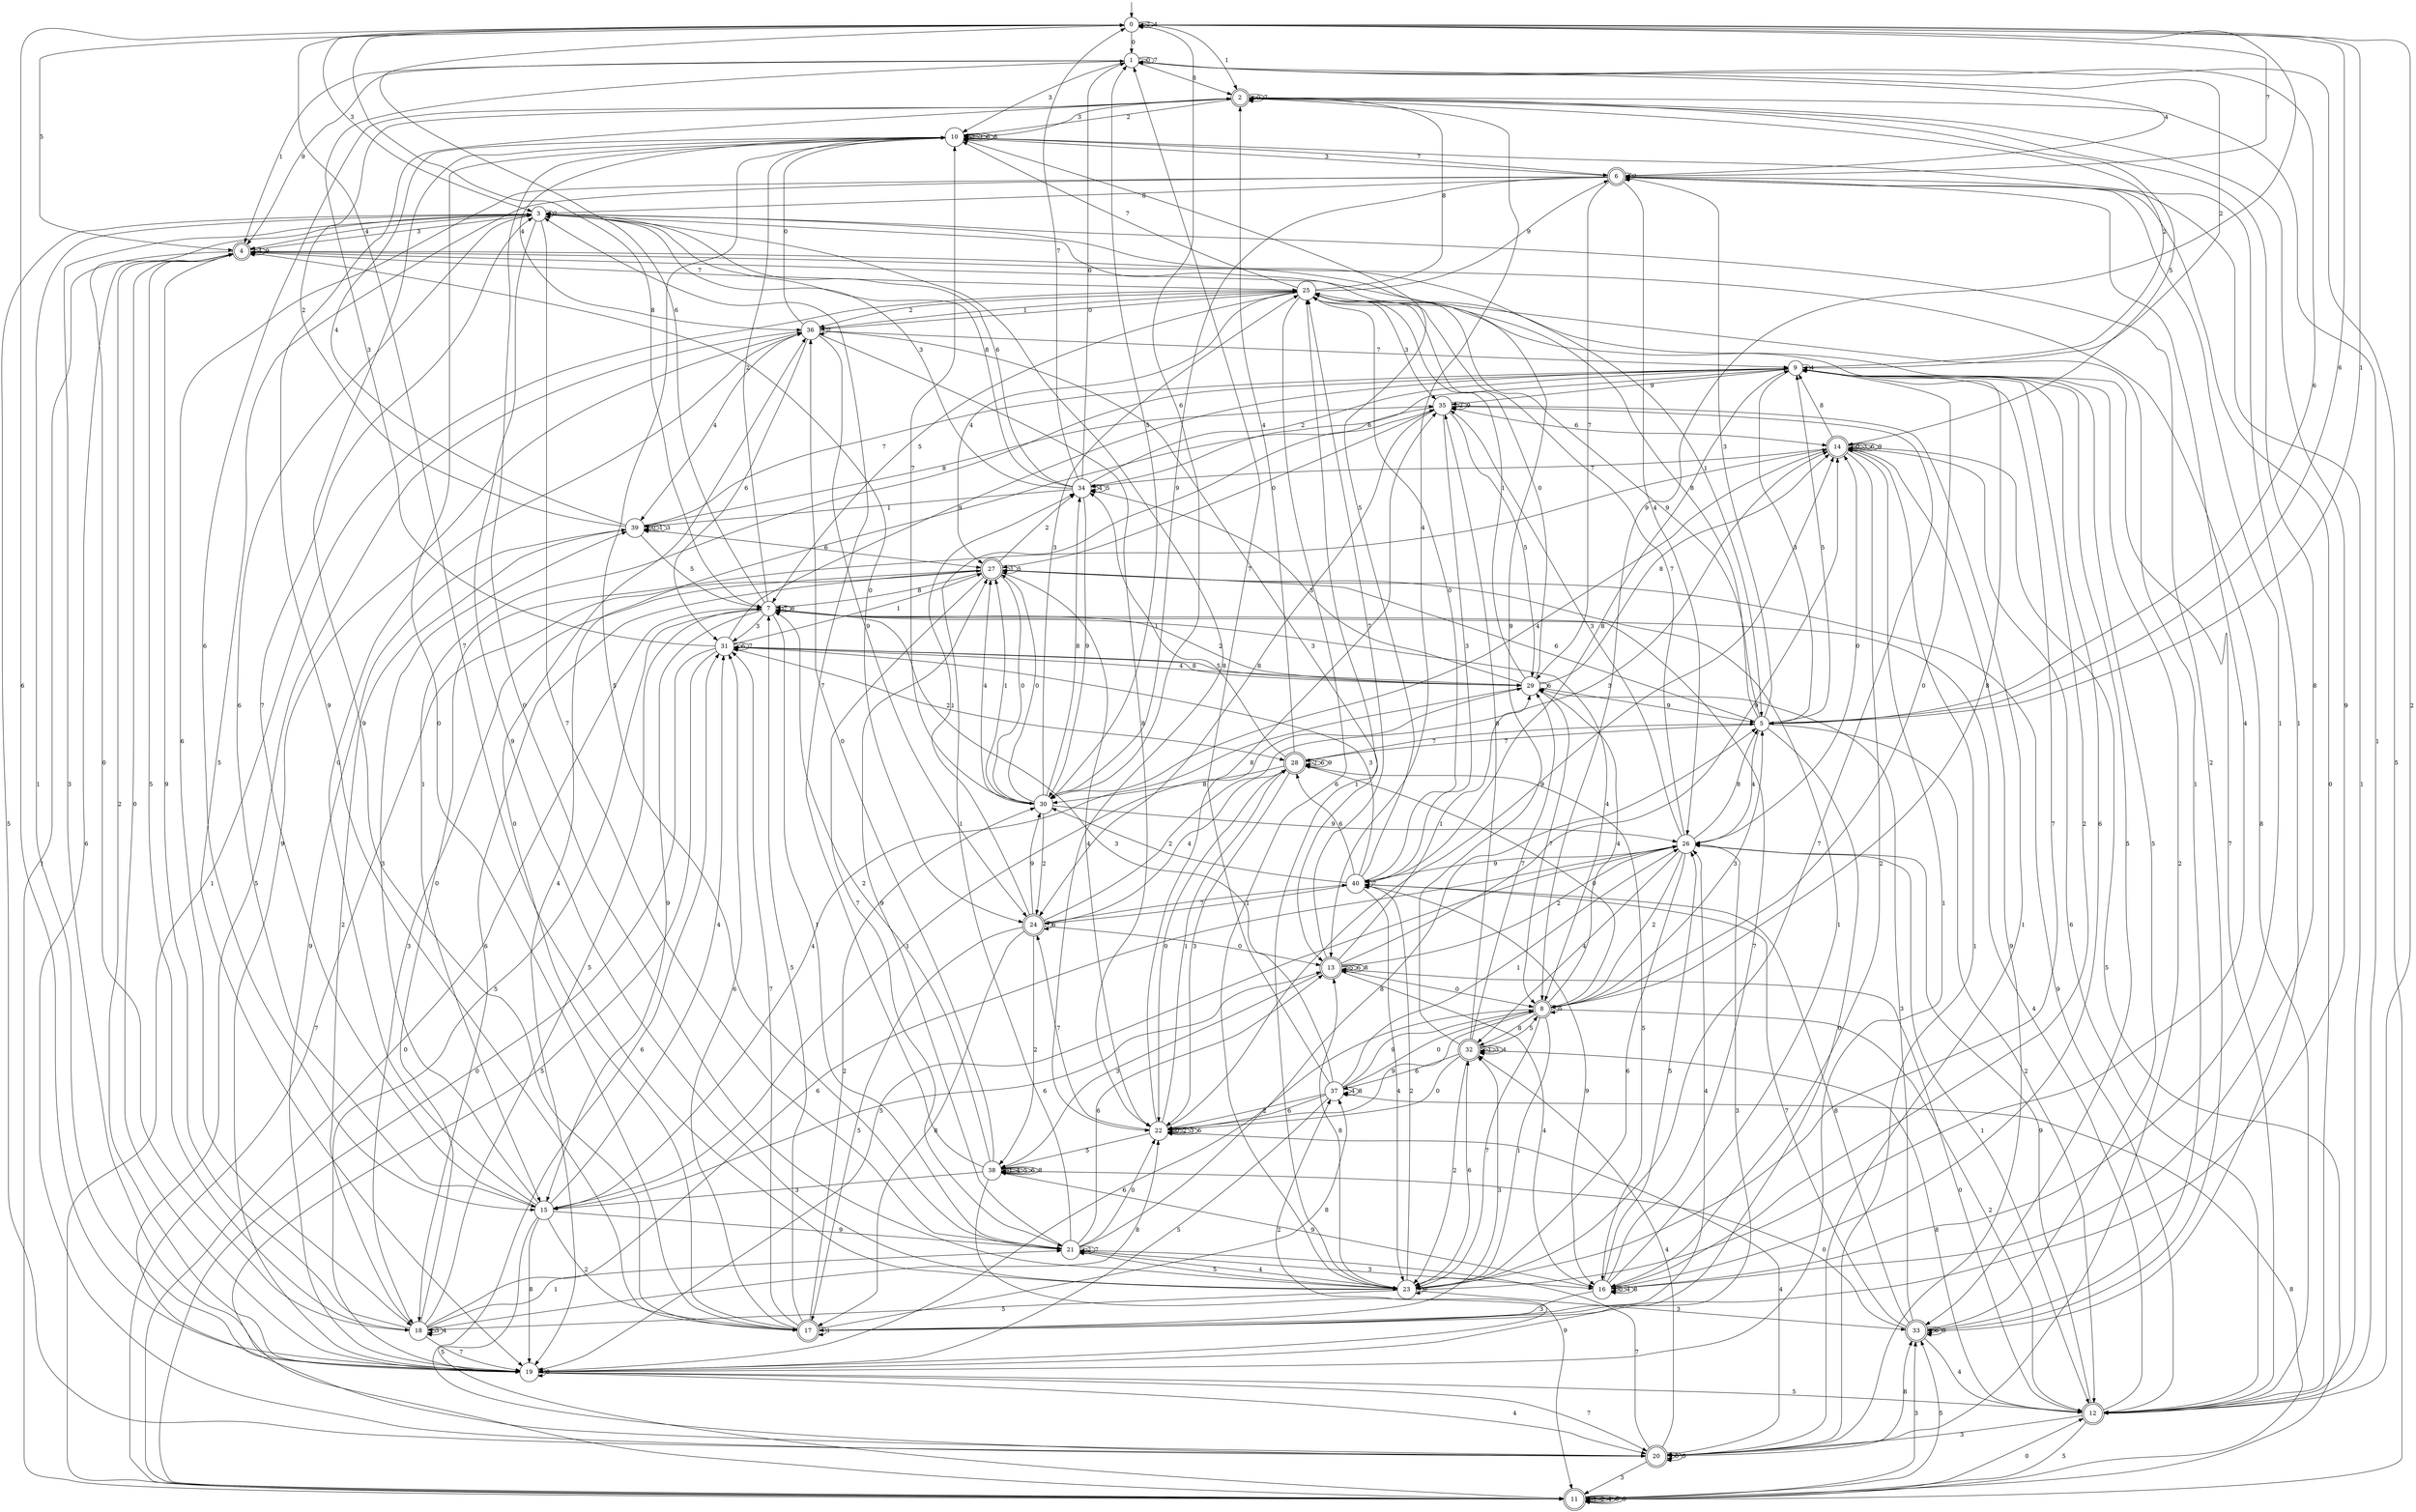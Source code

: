 digraph g {

	s0 [shape="circle" label="0"];
	s1 [shape="circle" label="1"];
	s2 [shape="doublecircle" label="2"];
	s3 [shape="circle" label="3"];
	s4 [shape="doublecircle" label="4"];
	s5 [shape="circle" label="5"];
	s6 [shape="doublecircle" label="6"];
	s7 [shape="circle" label="7"];
	s8 [shape="doublecircle" label="8"];
	s9 [shape="circle" label="9"];
	s10 [shape="circle" label="10"];
	s11 [shape="doublecircle" label="11"];
	s12 [shape="doublecircle" label="12"];
	s13 [shape="doublecircle" label="13"];
	s14 [shape="doublecircle" label="14"];
	s15 [shape="circle" label="15"];
	s16 [shape="circle" label="16"];
	s17 [shape="doublecircle" label="17"];
	s18 [shape="circle" label="18"];
	s19 [shape="circle" label="19"];
	s20 [shape="doublecircle" label="20"];
	s21 [shape="circle" label="21"];
	s22 [shape="circle" label="22"];
	s23 [shape="circle" label="23"];
	s24 [shape="doublecircle" label="24"];
	s25 [shape="circle" label="25"];
	s26 [shape="circle" label="26"];
	s27 [shape="doublecircle" label="27"];
	s28 [shape="doublecircle" label="28"];
	s29 [shape="circle" label="29"];
	s30 [shape="circle" label="30"];
	s31 [shape="circle" label="31"];
	s32 [shape="doublecircle" label="32"];
	s33 [shape="doublecircle" label="33"];
	s34 [shape="circle" label="34"];
	s35 [shape="circle" label="35"];
	s36 [shape="circle" label="36"];
	s37 [shape="circle" label="37"];
	s38 [shape="circle" label="38"];
	s39 [shape="circle" label="39"];
	s40 [shape="circle" label="40"];
	s0 -> s1 [label="0"];
	s0 -> s2 [label="1"];
	s0 -> s0 [label="2"];
	s0 -> s3 [label="3"];
	s0 -> s0 [label="4"];
	s0 -> s4 [label="5"];
	s0 -> s5 [label="6"];
	s0 -> s6 [label="7"];
	s0 -> s7 [label="8"];
	s0 -> s8 [label="9"];
	s1 -> s1 [label="0"];
	s1 -> s4 [label="1"];
	s1 -> s9 [label="2"];
	s1 -> s10 [label="3"];
	s1 -> s6 [label="4"];
	s1 -> s11 [label="5"];
	s1 -> s5 [label="6"];
	s1 -> s1 [label="7"];
	s1 -> s2 [label="8"];
	s1 -> s4 [label="9"];
	s2 -> s2 [label="0"];
	s2 -> s12 [label="1"];
	s2 -> s10 [label="2"];
	s2 -> s10 [label="3"];
	s2 -> s13 [label="4"];
	s2 -> s14 [label="5"];
	s2 -> s15 [label="6"];
	s2 -> s2 [label="7"];
	s2 -> s16 [label="8"];
	s2 -> s17 [label="9"];
	s3 -> s18 [label="0"];
	s3 -> s5 [label="1"];
	s3 -> s3 [label="2"];
	s3 -> s19 [label="3"];
	s3 -> s4 [label="4"];
	s3 -> s20 [label="5"];
	s3 -> s15 [label="6"];
	s3 -> s21 [label="7"];
	s3 -> s22 [label="8"];
	s3 -> s23 [label="9"];
	s4 -> s24 [label="0"];
	s4 -> s11 [label="1"];
	s4 -> s19 [label="2"];
	s4 -> s3 [label="3"];
	s4 -> s4 [label="4"];
	s4 -> s18 [label="5"];
	s4 -> s20 [label="6"];
	s4 -> s25 [label="7"];
	s4 -> s12 [label="8"];
	s4 -> s4 [label="9"];
	s5 -> s17 [label="0"];
	s5 -> s0 [label="1"];
	s5 -> s12 [label="2"];
	s5 -> s6 [label="3"];
	s5 -> s26 [label="4"];
	s5 -> s9 [label="5"];
	s5 -> s27 [label="6"];
	s5 -> s28 [label="7"];
	s5 -> s4 [label="8"];
	s5 -> s25 [label="9"];
	s6 -> s12 [label="0"];
	s6 -> s16 [label="1"];
	s6 -> s6 [label="2"];
	s6 -> s10 [label="3"];
	s6 -> s26 [label="4"];
	s6 -> s19 [label="5"];
	s6 -> s18 [label="6"];
	s6 -> s29 [label="7"];
	s6 -> s3 [label="8"];
	s6 -> s30 [label="9"];
	s7 -> s11 [label="0"];
	s7 -> s21 [label="1"];
	s7 -> s10 [label="2"];
	s7 -> s31 [label="3"];
	s7 -> s8 [label="4"];
	s7 -> s19 [label="5"];
	s7 -> s0 [label="6"];
	s7 -> s7 [label="7"];
	s7 -> s7 [label="8"];
	s7 -> s15 [label="9"];
	s8 -> s28 [label="0"];
	s8 -> s23 [label="1"];
	s8 -> s12 [label="2"];
	s8 -> s5 [label="3"];
	s8 -> s29 [label="4"];
	s8 -> s8 [label="5"];
	s8 -> s19 [label="6"];
	s8 -> s23 [label="7"];
	s8 -> s32 [label="8"];
	s8 -> s22 [label="9"];
	s9 -> s8 [label="0"];
	s9 -> s15 [label="1"];
	s9 -> s2 [label="2"];
	s9 -> s5 [label="3"];
	s9 -> s9 [label="4"];
	s9 -> s33 [label="5"];
	s9 -> s34 [label="6"];
	s9 -> s23 [label="7"];
	s9 -> s8 [label="8"];
	s9 -> s35 [label="9"];
	s10 -> s17 [label="0"];
	s10 -> s33 [label="1"];
	s10 -> s10 [label="2"];
	s10 -> s10 [label="3"];
	s10 -> s36 [label="4"];
	s10 -> s21 [label="5"];
	s10 -> s10 [label="6"];
	s10 -> s6 [label="7"];
	s10 -> s10 [label="8"];
	s10 -> s17 [label="9"];
	s11 -> s12 [label="0"];
	s11 -> s11 [label="1"];
	s11 -> s11 [label="2"];
	s11 -> s33 [label="3"];
	s11 -> s11 [label="4"];
	s11 -> s33 [label="5"];
	s11 -> s11 [label="6"];
	s11 -> s27 [label="7"];
	s11 -> s37 [label="8"];
	s11 -> s11 [label="9"];
	s12 -> s13 [label="0"];
	s12 -> s6 [label="1"];
	s12 -> s0 [label="2"];
	s12 -> s20 [label="3"];
	s12 -> s7 [label="4"];
	s12 -> s11 [label="5"];
	s12 -> s14 [label="6"];
	s12 -> s25 [label="7"];
	s12 -> s32 [label="8"];
	s12 -> s26 [label="9"];
	s13 -> s8 [label="0"];
	s13 -> s29 [label="1"];
	s13 -> s26 [label="2"];
	s13 -> s38 [label="3"];
	s13 -> s16 [label="4"];
	s13 -> s13 [label="5"];
	s13 -> s13 [label="6"];
	s13 -> s25 [label="7"];
	s13 -> s13 [label="8"];
	s13 -> s14 [label="9"];
	s14 -> s14 [label="0"];
	s14 -> s19 [label="1"];
	s14 -> s16 [label="2"];
	s14 -> s14 [label="3"];
	s14 -> s30 [label="4"];
	s14 -> s11 [label="5"];
	s14 -> s14 [label="6"];
	s14 -> s34 [label="7"];
	s14 -> s9 [label="8"];
	s14 -> s14 [label="9"];
	s15 -> s36 [label="0"];
	s15 -> s29 [label="1"];
	s15 -> s17 [label="2"];
	s15 -> s39 [label="3"];
	s15 -> s31 [label="4"];
	s15 -> s11 [label="5"];
	s15 -> s13 [label="6"];
	s15 -> s3 [label="7"];
	s15 -> s19 [label="8"];
	s15 -> s21 [label="9"];
	s16 -> s16 [label="0"];
	s16 -> s27 [label="1"];
	s16 -> s9 [label="2"];
	s16 -> s17 [label="3"];
	s16 -> s16 [label="4"];
	s16 -> s26 [label="5"];
	s16 -> s9 [label="6"];
	s16 -> s7 [label="7"];
	s16 -> s16 [label="8"];
	s16 -> s38 [label="9"];
	s17 -> s36 [label="0"];
	s17 -> s17 [label="1"];
	s17 -> s30 [label="2"];
	s17 -> s32 [label="3"];
	s17 -> s26 [label="4"];
	s17 -> s7 [label="5"];
	s17 -> s31 [label="6"];
	s17 -> s31 [label="7"];
	s17 -> s37 [label="8"];
	s17 -> s2 [label="9"];
	s18 -> s14 [label="0"];
	s18 -> s21 [label="1"];
	s18 -> s39 [label="2"];
	s18 -> s18 [label="3"];
	s18 -> s18 [label="4"];
	s18 -> s7 [label="5"];
	s18 -> s26 [label="6"];
	s18 -> s19 [label="7"];
	s18 -> s22 [label="8"];
	s18 -> s4 [label="9"];
	s19 -> s4 [label="0"];
	s19 -> s3 [label="1"];
	s19 -> s37 [label="2"];
	s19 -> s26 [label="3"];
	s19 -> s20 [label="4"];
	s19 -> s12 [label="5"];
	s19 -> s0 [label="6"];
	s19 -> s20 [label="7"];
	s19 -> s19 [label="8"];
	s19 -> s36 [label="9"];
	s20 -> s20 [label="0"];
	s20 -> s14 [label="1"];
	s20 -> s25 [label="2"];
	s20 -> s11 [label="3"];
	s20 -> s32 [label="4"];
	s20 -> s20 [label="5"];
	s20 -> s31 [label="6"];
	s20 -> s21 [label="7"];
	s20 -> s33 [label="8"];
	s20 -> s14 [label="9"];
	s21 -> s22 [label="0"];
	s21 -> s35 [label="1"];
	s21 -> s21 [label="2"];
	s21 -> s16 [label="3"];
	s21 -> s23 [label="4"];
	s21 -> s23 [label="5"];
	s21 -> s13 [label="6"];
	s21 -> s21 [label="7"];
	s21 -> s5 [label="8"];
	s21 -> s27 [label="9"];
	s22 -> s22 [label="0"];
	s22 -> s28 [label="1"];
	s22 -> s22 [label="2"];
	s22 -> s22 [label="3"];
	s22 -> s20 [label="4"];
	s22 -> s38 [label="5"];
	s22 -> s22 [label="6"];
	s22 -> s24 [label="7"];
	s22 -> s35 [label="8"];
	s22 -> s14 [label="9"];
	s23 -> s10 [label="0"];
	s23 -> s25 [label="1"];
	s23 -> s40 [label="2"];
	s23 -> s33 [label="3"];
	s23 -> s6 [label="4"];
	s23 -> s18 [label="5"];
	s23 -> s32 [label="6"];
	s23 -> s0 [label="7"];
	s23 -> s13 [label="8"];
	s23 -> s23 [label="9"];
	s24 -> s13 [label="0"];
	s24 -> s34 [label="1"];
	s24 -> s38 [label="2"];
	s24 -> s14 [label="3"];
	s24 -> s28 [label="4"];
	s24 -> s17 [label="5"];
	s24 -> s24 [label="6"];
	s24 -> s40 [label="7"];
	s24 -> s17 [label="8"];
	s24 -> s30 [label="9"];
	s25 -> s36 [label="0"];
	s25 -> s11 [label="1"];
	s25 -> s36 [label="2"];
	s25 -> s35 [label="3"];
	s25 -> s27 [label="4"];
	s25 -> s7 [label="5"];
	s25 -> s23 [label="6"];
	s25 -> s10 [label="7"];
	s25 -> s2 [label="8"];
	s25 -> s6 [label="9"];
	s26 -> s14 [label="0"];
	s26 -> s12 [label="1"];
	s26 -> s8 [label="2"];
	s26 -> s35 [label="3"];
	s26 -> s32 [label="4"];
	s26 -> s19 [label="5"];
	s26 -> s23 [label="6"];
	s26 -> s25 [label="7"];
	s26 -> s5 [label="8"];
	s26 -> s40 [label="9"];
	s27 -> s30 [label="0"];
	s27 -> s27 [label="1"];
	s27 -> s34 [label="2"];
	s27 -> s18 [label="3"];
	s27 -> s22 [label="4"];
	s27 -> s27 [label="5"];
	s27 -> s18 [label="6"];
	s27 -> s21 [label="7"];
	s27 -> s7 [label="8"];
	s27 -> s12 [label="9"];
	s28 -> s22 [label="0"];
	s28 -> s34 [label="1"];
	s28 -> s28 [label="2"];
	s28 -> s22 [label="3"];
	s28 -> s2 [label="4"];
	s28 -> s16 [label="5"];
	s28 -> s28 [label="6"];
	s28 -> s5 [label="7"];
	s28 -> s30 [label="8"];
	s28 -> s28 [label="9"];
	s29 -> s25 [label="0"];
	s29 -> s25 [label="1"];
	s29 -> s7 [label="2"];
	s29 -> s34 [label="3"];
	s29 -> s15 [label="4"];
	s29 -> s31 [label="5"];
	s29 -> s29 [label="6"];
	s29 -> s8 [label="7"];
	s29 -> s14 [label="8"];
	s29 -> s5 [label="9"];
	s30 -> s27 [label="0"];
	s30 -> s27 [label="1"];
	s30 -> s24 [label="2"];
	s30 -> s25 [label="3"];
	s30 -> s27 [label="4"];
	s30 -> s1 [label="5"];
	s30 -> s0 [label="6"];
	s30 -> s10 [label="7"];
	s30 -> s34 [label="8"];
	s30 -> s26 [label="9"];
	s31 -> s11 [label="0"];
	s31 -> s27 [label="1"];
	s31 -> s28 [label="2"];
	s31 -> s1 [label="3"];
	s31 -> s29 [label="4"];
	s31 -> s11 [label="5"];
	s31 -> s31 [label="6"];
	s31 -> s31 [label="7"];
	s31 -> s29 [label="8"];
	s31 -> s9 [label="9"];
	s32 -> s22 [label="0"];
	s32 -> s32 [label="1"];
	s32 -> s23 [label="2"];
	s32 -> s32 [label="3"];
	s32 -> s32 [label="4"];
	s32 -> s8 [label="5"];
	s32 -> s37 [label="6"];
	s32 -> s29 [label="7"];
	s32 -> s35 [label="8"];
	s32 -> s3 [label="9"];
	s33 -> s38 [label="0"];
	s33 -> s4 [label="1"];
	s33 -> s3 [label="2"];
	s33 -> s29 [label="3"];
	s33 -> s12 [label="4"];
	s33 -> s9 [label="5"];
	s33 -> s33 [label="6"];
	s33 -> s40 [label="7"];
	s33 -> s40 [label="8"];
	s33 -> s33 [label="9"];
	s34 -> s1 [label="0"];
	s34 -> s39 [label="1"];
	s34 -> s9 [label="2"];
	s34 -> s3 [label="3"];
	s34 -> s34 [label="4"];
	s34 -> s34 [label="5"];
	s34 -> s3 [label="6"];
	s34 -> s0 [label="7"];
	s34 -> s3 [label="8"];
	s34 -> s30 [label="9"];
	s35 -> s27 [label="0"];
	s35 -> s20 [label="1"];
	s35 -> s35 [label="2"];
	s35 -> s40 [label="3"];
	s35 -> s19 [label="4"];
	s35 -> s29 [label="5"];
	s35 -> s14 [label="6"];
	s35 -> s23 [label="7"];
	s35 -> s24 [label="8"];
	s35 -> s35 [label="9"];
	s36 -> s10 [label="0"];
	s36 -> s25 [label="1"];
	s36 -> s36 [label="2"];
	s36 -> s13 [label="3"];
	s36 -> s39 [label="4"];
	s36 -> s20 [label="5"];
	s36 -> s31 [label="6"];
	s36 -> s9 [label="7"];
	s36 -> s22 [label="8"];
	s36 -> s24 [label="9"];
	s37 -> s8 [label="0"];
	s37 -> s26 [label="1"];
	s37 -> s22 [label="2"];
	s37 -> s7 [label="3"];
	s37 -> s37 [label="4"];
	s37 -> s19 [label="5"];
	s37 -> s22 [label="6"];
	s37 -> s1 [label="7"];
	s37 -> s37 [label="8"];
	s37 -> s8 [label="9"];
	s38 -> s36 [label="0"];
	s38 -> s38 [label="1"];
	s38 -> s7 [label="2"];
	s38 -> s15 [label="3"];
	s38 -> s38 [label="4"];
	s38 -> s38 [label="5"];
	s38 -> s38 [label="6"];
	s38 -> s3 [label="7"];
	s38 -> s38 [label="8"];
	s38 -> s11 [label="9"];
	s39 -> s39 [label="0"];
	s39 -> s39 [label="1"];
	s39 -> s2 [label="2"];
	s39 -> s39 [label="3"];
	s39 -> s10 [label="4"];
	s39 -> s7 [label="5"];
	s39 -> s27 [label="6"];
	s39 -> s9 [label="7"];
	s39 -> s35 [label="8"];
	s39 -> s19 [label="9"];
	s40 -> s25 [label="0"];
	s40 -> s24 [label="1"];
	s40 -> s30 [label="2"];
	s40 -> s31 [label="3"];
	s40 -> s23 [label="4"];
	s40 -> s10 [label="5"];
	s40 -> s28 [label="6"];
	s40 -> s40 [label="7"];
	s40 -> s9 [label="8"];
	s40 -> s16 [label="9"];

__start0 [label="" shape="none" width="0" height="0"];
__start0 -> s0;

}
